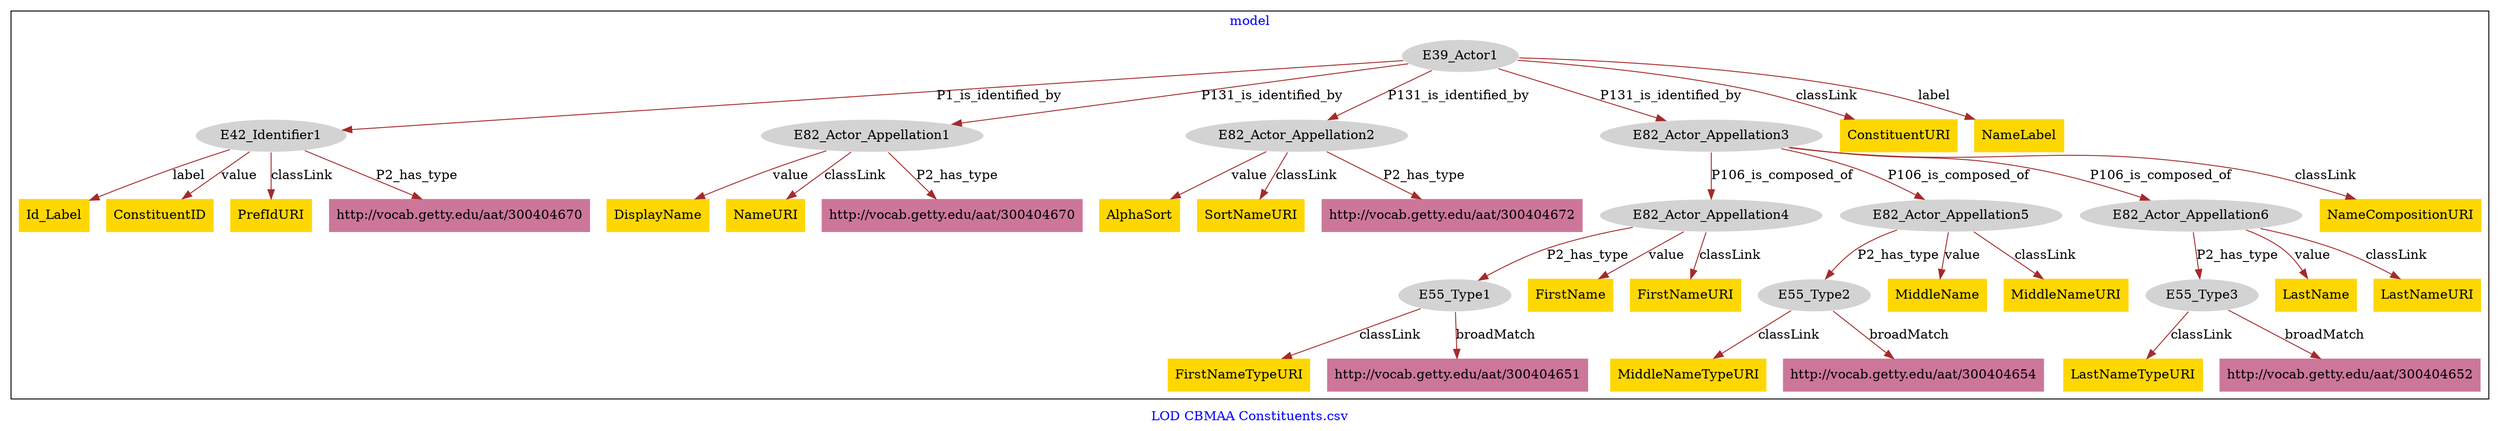 digraph n0 {
fontcolor="blue"
remincross="true"
label="LOD CBMAA Constituents.csv"
subgraph cluster {
label="model"
n2[style="filled",color="white",fillcolor="lightgray",label="E39_Actor1"];
n3[style="filled",color="white",fillcolor="lightgray",label="E42_Identifier1"];
n4[style="filled",color="white",fillcolor="lightgray",label="E82_Actor_Appellation1"];
n5[style="filled",color="white",fillcolor="lightgray",label="E82_Actor_Appellation2"];
n6[style="filled",color="white",fillcolor="lightgray",label="E82_Actor_Appellation3"];
n7[style="filled",color="white",fillcolor="lightgray",label="E82_Actor_Appellation4"];
n8[style="filled",color="white",fillcolor="lightgray",label="E82_Actor_Appellation5"];
n9[style="filled",color="white",fillcolor="lightgray",label="E82_Actor_Appellation6"];
n10[style="filled",color="white",fillcolor="lightgray",label="E55_Type1"];
n11[style="filled",color="white",fillcolor="lightgray",label="E55_Type2"];
n12[style="filled",color="white",fillcolor="lightgray",label="E55_Type3"];
n13[shape="plaintext",style="filled",fillcolor="gold",label="FirstName"];
n14[shape="plaintext",style="filled",fillcolor="gold",label="MiddleName"];
n15[shape="plaintext",style="filled",fillcolor="gold",label="LastNameTypeURI"];
n16[shape="plaintext",style="filled",fillcolor="gold",label="LastName"];
n17[shape="plaintext",style="filled",fillcolor="gold",label="Id_Label"];
n18[shape="plaintext",style="filled",fillcolor="gold",label="NameCompositionURI"];
n19[shape="plaintext",style="filled",fillcolor="gold",label="ConstituentID"];
n20[shape="plaintext",style="filled",fillcolor="gold",label="ConstituentURI"];
n21[shape="plaintext",style="filled",fillcolor="gold",label="DisplayName"];
n22[shape="plaintext",style="filled",fillcolor="gold",label="FirstNameURI"];
n23[shape="plaintext",style="filled",fillcolor="gold",label="LastNameURI"];
n24[shape="plaintext",style="filled",fillcolor="gold",label="PrefIdURI"];
n25[shape="plaintext",style="filled",fillcolor="gold",label="MiddleNameURI"];
n26[shape="plaintext",style="filled",fillcolor="gold",label="AlphaSort"];
n27[shape="plaintext",style="filled",fillcolor="gold",label="MiddleNameTypeURI"];
n28[shape="plaintext",style="filled",fillcolor="gold",label="NameLabel"];
n29[shape="plaintext",style="filled",fillcolor="gold",label="FirstNameTypeURI"];
n30[shape="plaintext",style="filled",fillcolor="gold",label="SortNameURI"];
n31[shape="plaintext",style="filled",fillcolor="gold",label="NameURI"];
n32[shape="plaintext",style="filled",fillcolor="#CC7799",label="http://vocab.getty.edu/aat/300404670"];
n33[shape="plaintext",style="filled",fillcolor="#CC7799",label="http://vocab.getty.edu/aat/300404651"];
n34[shape="plaintext",style="filled",fillcolor="#CC7799",label="http://vocab.getty.edu/aat/300404672"];
n35[shape="plaintext",style="filled",fillcolor="#CC7799",label="http://vocab.getty.edu/aat/300404670"];
n36[shape="plaintext",style="filled",fillcolor="#CC7799",label="http://vocab.getty.edu/aat/300404654"];
n37[shape="plaintext",style="filled",fillcolor="#CC7799",label="http://vocab.getty.edu/aat/300404652"];
}
n2 -> n3[color="brown",fontcolor="black",label="P1_is_identified_by"]
n2 -> n4[color="brown",fontcolor="black",label="P131_is_identified_by"]
n2 -> n5[color="brown",fontcolor="black",label="P131_is_identified_by"]
n2 -> n6[color="brown",fontcolor="black",label="P131_is_identified_by"]
n6 -> n7[color="brown",fontcolor="black",label="P106_is_composed_of"]
n6 -> n8[color="brown",fontcolor="black",label="P106_is_composed_of"]
n6 -> n9[color="brown",fontcolor="black",label="P106_is_composed_of"]
n7 -> n10[color="brown",fontcolor="black",label="P2_has_type"]
n8 -> n11[color="brown",fontcolor="black",label="P2_has_type"]
n9 -> n12[color="brown",fontcolor="black",label="P2_has_type"]
n7 -> n13[color="brown",fontcolor="black",label="value"]
n8 -> n14[color="brown",fontcolor="black",label="value"]
n12 -> n15[color="brown",fontcolor="black",label="classLink"]
n9 -> n16[color="brown",fontcolor="black",label="value"]
n3 -> n17[color="brown",fontcolor="black",label="label"]
n6 -> n18[color="brown",fontcolor="black",label="classLink"]
n3 -> n19[color="brown",fontcolor="black",label="value"]
n2 -> n20[color="brown",fontcolor="black",label="classLink"]
n4 -> n21[color="brown",fontcolor="black",label="value"]
n7 -> n22[color="brown",fontcolor="black",label="classLink"]
n9 -> n23[color="brown",fontcolor="black",label="classLink"]
n3 -> n24[color="brown",fontcolor="black",label="classLink"]
n8 -> n25[color="brown",fontcolor="black",label="classLink"]
n5 -> n26[color="brown",fontcolor="black",label="value"]
n11 -> n27[color="brown",fontcolor="black",label="classLink"]
n2 -> n28[color="brown",fontcolor="black",label="label"]
n10 -> n29[color="brown",fontcolor="black",label="classLink"]
n5 -> n30[color="brown",fontcolor="black",label="classLink"]
n4 -> n31[color="brown",fontcolor="black",label="classLink"]
n4 -> n32[color="brown",fontcolor="black",label="P2_has_type"]
n10 -> n33[color="brown",fontcolor="black",label="broadMatch"]
n5 -> n34[color="brown",fontcolor="black",label="P2_has_type"]
n3 -> n35[color="brown",fontcolor="black",label="P2_has_type"]
n11 -> n36[color="brown",fontcolor="black",label="broadMatch"]
n12 -> n37[color="brown",fontcolor="black",label="broadMatch"]
}
